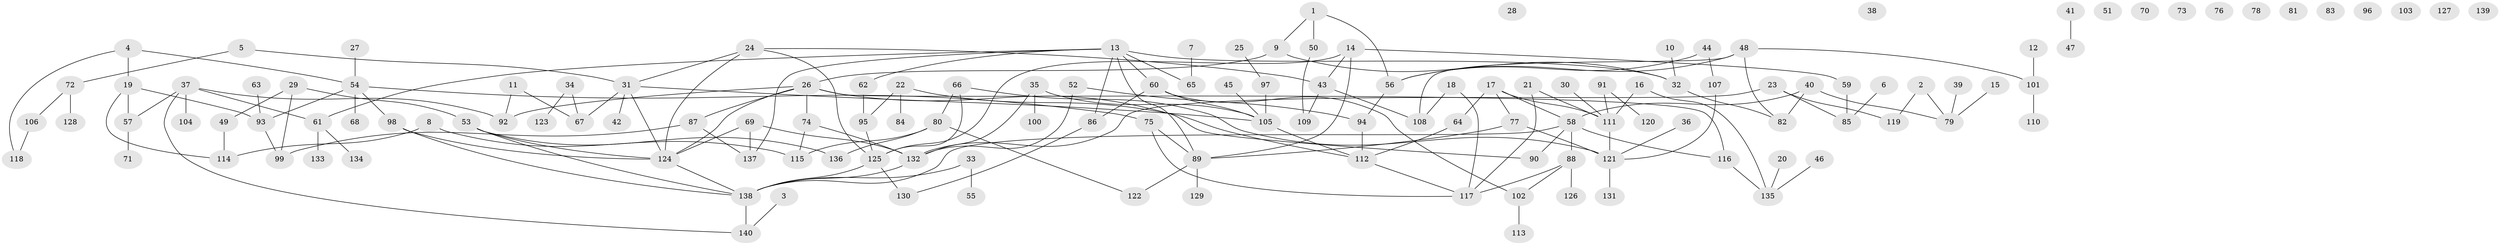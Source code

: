 // Generated by graph-tools (version 1.1) at 2025/12/03/09/25 04:12:55]
// undirected, 140 vertices, 176 edges
graph export_dot {
graph [start="1"]
  node [color=gray90,style=filled];
  1;
  2;
  3;
  4;
  5;
  6;
  7;
  8;
  9;
  10;
  11;
  12;
  13;
  14;
  15;
  16;
  17;
  18;
  19;
  20;
  21;
  22;
  23;
  24;
  25;
  26;
  27;
  28;
  29;
  30;
  31;
  32;
  33;
  34;
  35;
  36;
  37;
  38;
  39;
  40;
  41;
  42;
  43;
  44;
  45;
  46;
  47;
  48;
  49;
  50;
  51;
  52;
  53;
  54;
  55;
  56;
  57;
  58;
  59;
  60;
  61;
  62;
  63;
  64;
  65;
  66;
  67;
  68;
  69;
  70;
  71;
  72;
  73;
  74;
  75;
  76;
  77;
  78;
  79;
  80;
  81;
  82;
  83;
  84;
  85;
  86;
  87;
  88;
  89;
  90;
  91;
  92;
  93;
  94;
  95;
  96;
  97;
  98;
  99;
  100;
  101;
  102;
  103;
  104;
  105;
  106;
  107;
  108;
  109;
  110;
  111;
  112;
  113;
  114;
  115;
  116;
  117;
  118;
  119;
  120;
  121;
  122;
  123;
  124;
  125;
  126;
  127;
  128;
  129;
  130;
  131;
  132;
  133;
  134;
  135;
  136;
  137;
  138;
  139;
  140;
  1 -- 9;
  1 -- 50;
  1 -- 56;
  2 -- 79;
  2 -- 119;
  3 -- 140;
  4 -- 19;
  4 -- 54;
  4 -- 118;
  5 -- 31;
  5 -- 72;
  6 -- 85;
  7 -- 65;
  8 -- 114;
  8 -- 115;
  9 -- 26;
  9 -- 32;
  10 -- 32;
  11 -- 67;
  11 -- 92;
  12 -- 101;
  13 -- 32;
  13 -- 60;
  13 -- 61;
  13 -- 62;
  13 -- 65;
  13 -- 86;
  13 -- 89;
  13 -- 137;
  14 -- 43;
  14 -- 59;
  14 -- 89;
  14 -- 125;
  15 -- 79;
  16 -- 111;
  16 -- 135;
  17 -- 58;
  17 -- 64;
  17 -- 77;
  17 -- 111;
  18 -- 108;
  18 -- 117;
  19 -- 57;
  19 -- 93;
  19 -- 114;
  20 -- 135;
  21 -- 111;
  21 -- 117;
  22 -- 84;
  22 -- 95;
  22 -- 112;
  23 -- 85;
  23 -- 119;
  23 -- 132;
  24 -- 31;
  24 -- 43;
  24 -- 124;
  24 -- 125;
  25 -- 97;
  26 -- 74;
  26 -- 87;
  26 -- 90;
  26 -- 92;
  26 -- 116;
  26 -- 124;
  27 -- 54;
  29 -- 49;
  29 -- 53;
  29 -- 99;
  30 -- 111;
  31 -- 42;
  31 -- 67;
  31 -- 105;
  31 -- 124;
  32 -- 82;
  33 -- 55;
  33 -- 138;
  34 -- 67;
  34 -- 123;
  35 -- 100;
  35 -- 105;
  35 -- 132;
  36 -- 121;
  37 -- 57;
  37 -- 61;
  37 -- 92;
  37 -- 104;
  37 -- 140;
  39 -- 79;
  40 -- 58;
  40 -- 79;
  40 -- 82;
  41 -- 47;
  43 -- 108;
  43 -- 109;
  44 -- 56;
  44 -- 107;
  45 -- 105;
  46 -- 135;
  48 -- 56;
  48 -- 82;
  48 -- 101;
  48 -- 108;
  49 -- 114;
  50 -- 109;
  52 -- 94;
  52 -- 132;
  53 -- 124;
  53 -- 136;
  53 -- 138;
  54 -- 68;
  54 -- 75;
  54 -- 93;
  54 -- 98;
  56 -- 94;
  57 -- 71;
  58 -- 88;
  58 -- 90;
  58 -- 116;
  58 -- 138;
  59 -- 85;
  60 -- 86;
  60 -- 102;
  60 -- 105;
  61 -- 133;
  61 -- 134;
  62 -- 95;
  63 -- 93;
  64 -- 112;
  66 -- 80;
  66 -- 121;
  66 -- 125;
  69 -- 124;
  69 -- 132;
  69 -- 137;
  72 -- 106;
  72 -- 128;
  74 -- 115;
  74 -- 132;
  75 -- 89;
  75 -- 117;
  77 -- 89;
  77 -- 121;
  80 -- 115;
  80 -- 122;
  80 -- 136;
  86 -- 130;
  87 -- 99;
  87 -- 137;
  88 -- 102;
  88 -- 117;
  88 -- 126;
  89 -- 122;
  89 -- 129;
  91 -- 111;
  91 -- 120;
  93 -- 99;
  94 -- 112;
  95 -- 125;
  97 -- 105;
  98 -- 124;
  98 -- 138;
  101 -- 110;
  102 -- 113;
  105 -- 112;
  106 -- 118;
  107 -- 121;
  111 -- 121;
  112 -- 117;
  116 -- 135;
  121 -- 131;
  124 -- 138;
  125 -- 130;
  125 -- 138;
  132 -- 138;
  138 -- 140;
}
